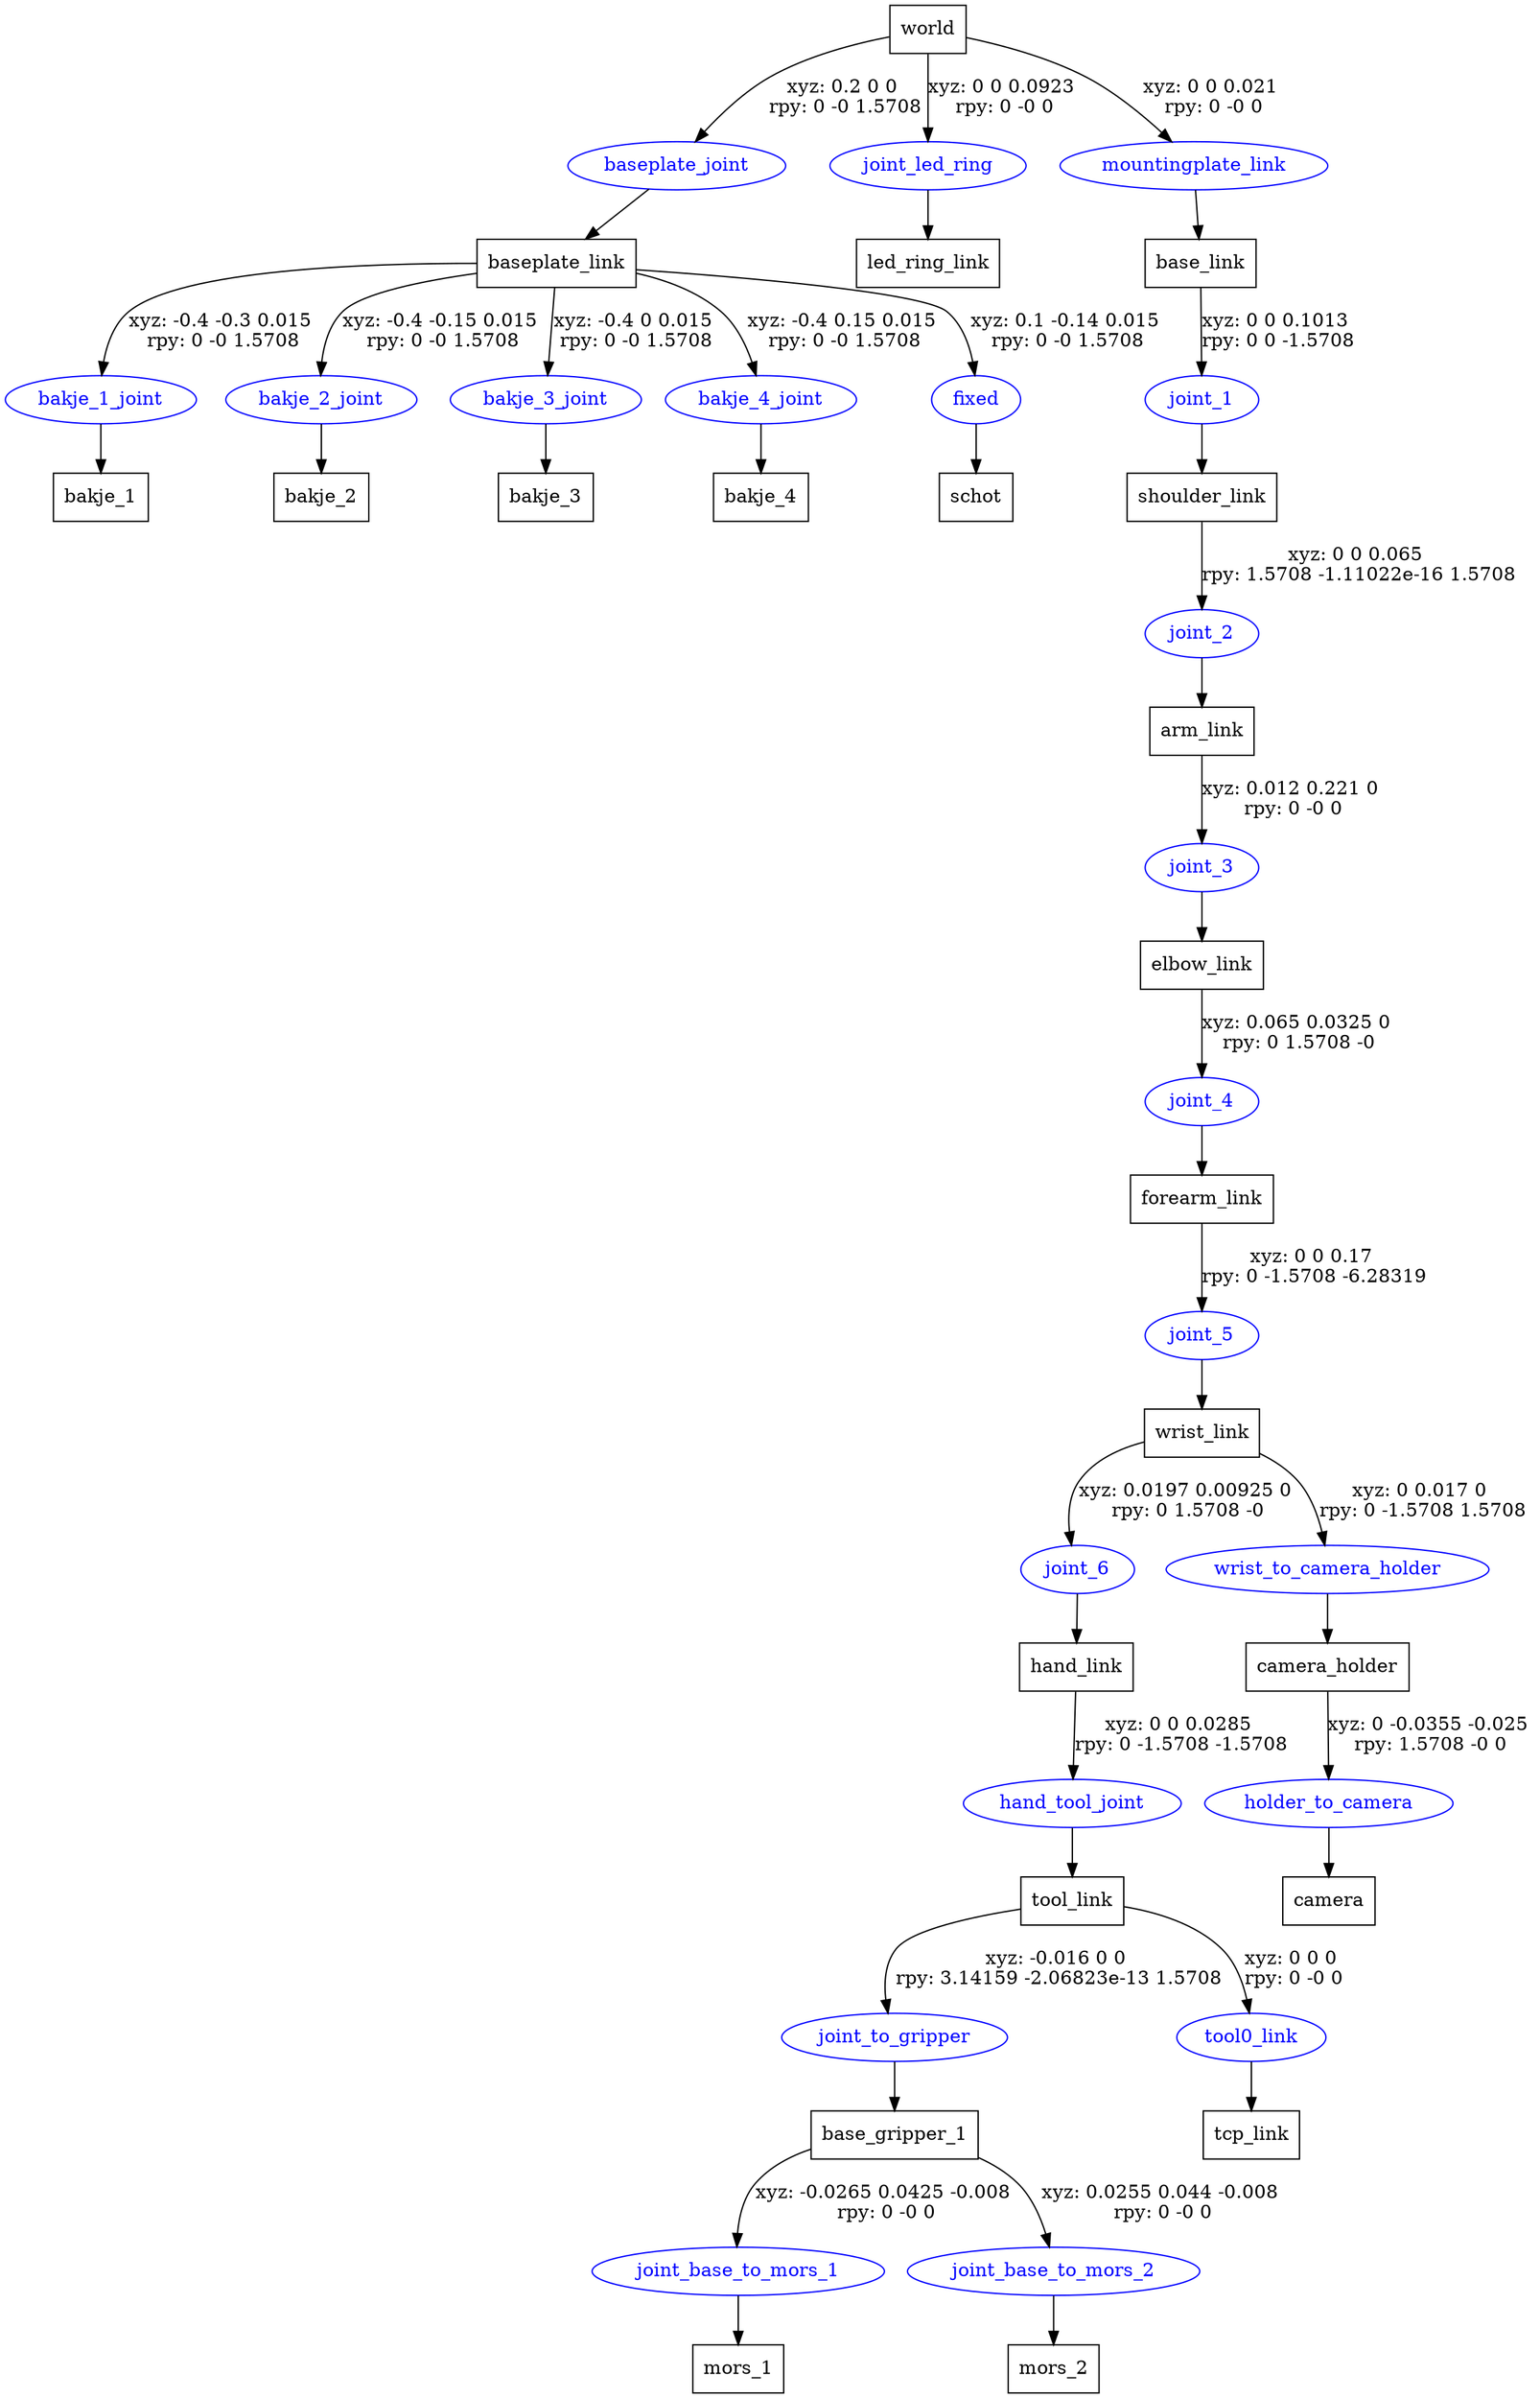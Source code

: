 digraph G {
node [shape=box];
"world" [label="world"];
"baseplate_link" [label="baseplate_link"];
"bakje_1" [label="bakje_1"];
"bakje_2" [label="bakje_2"];
"bakje_3" [label="bakje_3"];
"bakje_4" [label="bakje_4"];
"schot" [label="schot"];
"led_ring_link" [label="led_ring_link"];
"base_link" [label="base_link"];
"shoulder_link" [label="shoulder_link"];
"arm_link" [label="arm_link"];
"elbow_link" [label="elbow_link"];
"forearm_link" [label="forearm_link"];
"wrist_link" [label="wrist_link"];
"hand_link" [label="hand_link"];
"tool_link" [label="tool_link"];
"base_gripper_1" [label="base_gripper_1"];
"mors_1" [label="mors_1"];
"mors_2" [label="mors_2"];
"tcp_link" [label="tcp_link"];
"camera_holder" [label="camera_holder"];
"camera" [label="camera"];
node [shape=ellipse, color=blue, fontcolor=blue];
"world" -> "baseplate_joint" [label="xyz: 0.2 0 0 \nrpy: 0 -0 1.5708"]
"baseplate_joint" -> "baseplate_link"
"baseplate_link" -> "bakje_1_joint" [label="xyz: -0.4 -0.3 0.015 \nrpy: 0 -0 1.5708"]
"bakje_1_joint" -> "bakje_1"
"baseplate_link" -> "bakje_2_joint" [label="xyz: -0.4 -0.15 0.015 \nrpy: 0 -0 1.5708"]
"bakje_2_joint" -> "bakje_2"
"baseplate_link" -> "bakje_3_joint" [label="xyz: -0.4 0 0.015 \nrpy: 0 -0 1.5708"]
"bakje_3_joint" -> "bakje_3"
"baseplate_link" -> "bakje_4_joint" [label="xyz: -0.4 0.15 0.015 \nrpy: 0 -0 1.5708"]
"bakje_4_joint" -> "bakje_4"
"baseplate_link" -> "fixed" [label="xyz: 0.1 -0.14 0.015 \nrpy: 0 -0 1.5708"]
"fixed" -> "schot"
"world" -> "joint_led_ring" [label="xyz: 0 0 0.0923 \nrpy: 0 -0 0"]
"joint_led_ring" -> "led_ring_link"
"world" -> "mountingplate_link" [label="xyz: 0 0 0.021 \nrpy: 0 -0 0"]
"mountingplate_link" -> "base_link"
"base_link" -> "joint_1" [label="xyz: 0 0 0.1013 \nrpy: 0 0 -1.5708"]
"joint_1" -> "shoulder_link"
"shoulder_link" -> "joint_2" [label="xyz: 0 0 0.065 \nrpy: 1.5708 -1.11022e-16 1.5708"]
"joint_2" -> "arm_link"
"arm_link" -> "joint_3" [label="xyz: 0.012 0.221 0 \nrpy: 0 -0 0"]
"joint_3" -> "elbow_link"
"elbow_link" -> "joint_4" [label="xyz: 0.065 0.0325 0 \nrpy: 0 1.5708 -0"]
"joint_4" -> "forearm_link"
"forearm_link" -> "joint_5" [label="xyz: 0 0 0.17 \nrpy: 0 -1.5708 -6.28319"]
"joint_5" -> "wrist_link"
"wrist_link" -> "joint_6" [label="xyz: 0.0197 0.00925 0 \nrpy: 0 1.5708 -0"]
"joint_6" -> "hand_link"
"hand_link" -> "hand_tool_joint" [label="xyz: 0 0 0.0285 \nrpy: 0 -1.5708 -1.5708"]
"hand_tool_joint" -> "tool_link"
"tool_link" -> "joint_to_gripper" [label="xyz: -0.016 0 0 \nrpy: 3.14159 -2.06823e-13 1.5708"]
"joint_to_gripper" -> "base_gripper_1"
"base_gripper_1" -> "joint_base_to_mors_1" [label="xyz: -0.0265 0.0425 -0.008 \nrpy: 0 -0 0"]
"joint_base_to_mors_1" -> "mors_1"
"base_gripper_1" -> "joint_base_to_mors_2" [label="xyz: 0.0255 0.044 -0.008 \nrpy: 0 -0 0"]
"joint_base_to_mors_2" -> "mors_2"
"tool_link" -> "tool0_link" [label="xyz: 0 0 0 \nrpy: 0 -0 0"]
"tool0_link" -> "tcp_link"
"wrist_link" -> "wrist_to_camera_holder" [label="xyz: 0 0.017 0 \nrpy: 0 -1.5708 1.5708"]
"wrist_to_camera_holder" -> "camera_holder"
"camera_holder" -> "holder_to_camera" [label="xyz: 0 -0.0355 -0.025 \nrpy: 1.5708 -0 0"]
"holder_to_camera" -> "camera"
}
